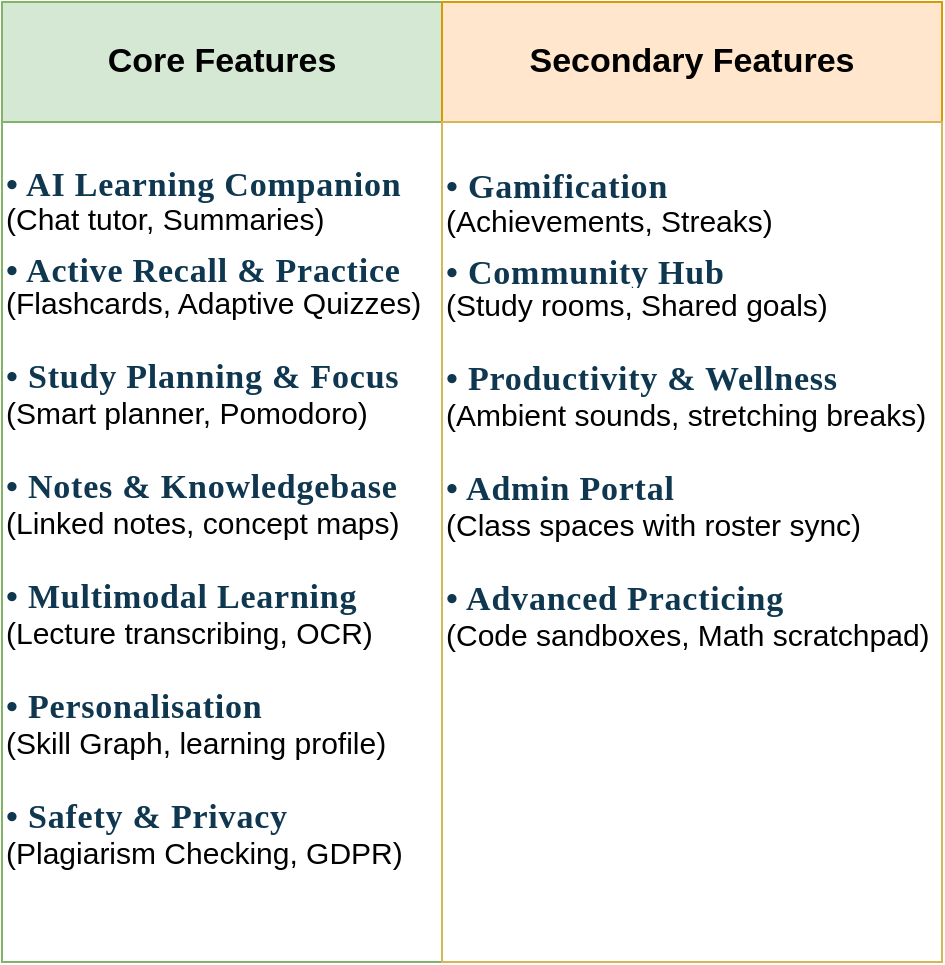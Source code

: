 <mxfile version="28.2.8">
  <diagram name="Page-1" id="dqd7VLHA3TMb-Cpor6RY">
    <mxGraphModel dx="1426" dy="825" grid="1" gridSize="10" guides="1" tooltips="1" connect="1" arrows="1" fold="1" page="1" pageScale="1" pageWidth="827" pageHeight="1169" math="0" shadow="0">
      <root>
        <mxCell id="0" />
        <mxCell id="1" parent="0" />
        <mxCell id="aCBa3Tje2mZpSBNY9Ict-1" value="&lt;b&gt;&lt;font style=&quot;font-size: 17px;&quot;&gt;Core Features&lt;/font&gt;&lt;/b&gt;" style="rounded=0;whiteSpace=wrap;html=1;fillColor=#d5e8d4;strokeColor=#82b366;" vertex="1" parent="1">
          <mxGeometry x="50" y="200" width="220" height="60" as="geometry" />
        </mxCell>
        <mxCell id="aCBa3Tje2mZpSBNY9Ict-2" value="&lt;b&gt;&lt;font style=&quot;font-size: 17px;&quot;&gt;Secondary Features&lt;/font&gt;&lt;/b&gt;" style="rounded=0;whiteSpace=wrap;html=1;fillColor=#ffe6cc;strokeColor=#d79b00;" vertex="1" parent="1">
          <mxGeometry x="270" y="200" width="250" height="60" as="geometry" />
        </mxCell>
        <mxCell id="aCBa3Tje2mZpSBNY9Ict-3" value="&lt;div style=&quot;line-height: 100%;&quot;&gt;&lt;h1 style=&quot;box-sizing: border-box; margin: 10px 0px 0px; padding: 0px; border: 0px; font-variant-ligatures: no-common-ligatures; font-variant-numeric: inherit; font-variant-east-asian: inherit; font-variant-alternates: inherit; font-variant-position: inherit; font-variant-emoji: inherit; font-stretch: inherit; font-family: &amp;quot;Playfair Display&amp;quot;, serif; font-optical-sizing: inherit; font-size-adjust: inherit; font-kerning: inherit; font-feature-settings: inherit; font-variation-settings: inherit; vertical-align: initial; letter-spacing: 0.39px; color: rgb(15, 56, 80); background-color: rgb(255, 255, 255); line-height: 100%;&quot; class=&quot;title-lg&quot;&gt;&lt;font style=&quot;font-size: 17px; line-height: 100%;&quot;&gt;• AI Learning Companion&lt;/font&gt;&lt;/h1&gt;&lt;div&gt;&lt;font style=&quot;font-size: 15px; line-height: 100%;&quot;&gt;(Chat tutor, Summaries)&lt;/font&gt;&lt;/div&gt;&lt;div&gt;&lt;font&gt;&lt;h1 style=&quot;font-size: 17px; box-sizing: border-box; margin: 10px 0px 0px; padding: 0px; border: 0px; font-variant-ligatures: no-common-ligatures; font-variant-numeric: inherit; font-variant-east-asian: inherit; font-variant-alternates: inherit; font-variant-position: inherit; font-variant-emoji: inherit; font-stretch: inherit; font-family: &amp;quot;Playfair Display&amp;quot;, serif; font-optical-sizing: inherit; font-size-adjust: inherit; font-kerning: inherit; font-feature-settings: inherit; font-variation-settings: inherit; vertical-align: initial; letter-spacing: 0.39px; color: rgb(15, 56, 80); background-color: rgb(255, 255, 255); line-height: 100%;&quot; class=&quot;title-lg&quot;&gt;&lt;font style=&quot;font-size: 17px;&quot;&gt;• Active Recall &amp;amp; Practice&lt;/font&gt;&lt;/h1&gt;&lt;div&gt;&lt;font style=&quot;font-size: 15px; line-height: 100%;&quot;&gt;(Flashcards, Adaptive Quizzes)&lt;/font&gt;&lt;/div&gt;&lt;div&gt;&lt;font style=&quot;font-size: 15px; line-height: 100%;&quot;&gt;&lt;h1 style=&quot;box-sizing: border-box; margin: 10px 0px 0px; padding: 0px; border: 0px; font-variant-ligatures: no-common-ligatures; font-variant-numeric: inherit; font-variant-east-asian: inherit; font-variant-alternates: inherit; font-variant-position: inherit; font-variant-emoji: inherit; font-stretch: inherit; font-family: &amp;quot;Playfair Display&amp;quot;, serif; font-optical-sizing: inherit; font-size-adjust: inherit; font-kerning: inherit; font-feature-settings: inherit; font-variation-settings: inherit; vertical-align: initial; letter-spacing: 0.39px; color: rgb(15, 56, 80); background-color: rgb(255, 255, 255); line-height: 100%;&quot; class=&quot;title-lg&quot;&gt;&lt;font style=&quot;font-size: 17px; line-height: 100%;&quot;&gt;• Study Planning &amp;amp; Focus&lt;/font&gt;&lt;/h1&gt;&lt;div style=&quot;font-size: 12px; line-height: 100%;&quot;&gt;&lt;font style=&quot;font-size: 15px; line-height: 100%;&quot;&gt;(Smart planner, Pomodoro)&lt;/font&gt;&lt;/div&gt;&lt;div&gt;&lt;font style=&quot;font-size: 15px;&quot;&gt;&lt;h1 style=&quot;box-sizing: border-box; margin: 10px 0px 0px; padding: 0px; border: 0px; font-variant-ligatures: no-common-ligatures; font-variant-numeric: inherit; font-variant-east-asian: inherit; font-variant-alternates: inherit; font-variant-position: inherit; font-variant-emoji: inherit; font-stretch: inherit; font-family: &amp;quot;Playfair Display&amp;quot;, serif; font-optical-sizing: inherit; font-size-adjust: inherit; font-kerning: inherit; font-feature-settings: inherit; font-variation-settings: inherit; vertical-align: initial; letter-spacing: 0.39px; color: rgb(15, 56, 80); background-color: rgb(255, 255, 255); line-height: 100%;&quot; class=&quot;title-lg&quot;&gt;&lt;font style=&quot;font-size: 17px; line-height: 100%;&quot;&gt;• Notes &amp;amp; Knowledgebase&lt;/font&gt;&lt;/h1&gt;&lt;div style=&quot;font-size: 12px; line-height: 100%;&quot;&gt;&lt;font style=&quot;font-size: 15px; line-height: 100%;&quot;&gt;(Linked notes, concept maps)&lt;/font&gt;&lt;/div&gt;&lt;div style=&quot;font-size: 12px; line-height: 100%;&quot;&gt;&lt;font style=&quot;font-size: 15px; line-height: 100%;&quot;&gt;&lt;h1 style=&quot;box-sizing: border-box; margin: 10px 0px 0px; padding: 0px; border: 0px; font-variant-ligatures: no-common-ligatures; font-variant-numeric: inherit; font-variant-east-asian: inherit; font-variant-alternates: inherit; font-variant-position: inherit; font-variant-emoji: inherit; font-stretch: inherit; font-family: &amp;quot;Playfair Display&amp;quot;, serif; font-optical-sizing: inherit; font-size-adjust: inherit; font-kerning: inherit; font-feature-settings: inherit; font-variation-settings: inherit; vertical-align: initial; letter-spacing: 0.39px; color: rgb(15, 56, 80); background-color: rgb(255, 255, 255); line-height: 30px;&quot; class=&quot;title-lg&quot;&gt;&lt;font style=&quot;font-size: 17px; line-height: 17px;&quot;&gt;• Multimodal Learning&lt;/font&gt;&lt;/h1&gt;&lt;div style=&quot;font-size: 12px; line-height: 12px;&quot;&gt;&lt;font style=&quot;font-size: 15px; line-height: 15px;&quot;&gt;(Lecture transcribing, OCR)&lt;/font&gt;&lt;/div&gt;&lt;div style=&quot;font-size: 12px; line-height: 12px;&quot;&gt;&lt;font style=&quot;font-size: 15px; line-height: 15px;&quot;&gt;&lt;h1 style=&quot;box-sizing: border-box; margin: 10px 0px 0px; padding: 0px; border: 0px; font-variant-ligatures: no-common-ligatures; font-variant-numeric: inherit; font-variant-east-asian: inherit; font-variant-alternates: inherit; font-variant-position: inherit; font-variant-emoji: inherit; font-stretch: inherit; font-family: &amp;quot;Playfair Display&amp;quot;, serif; font-optical-sizing: inherit; font-size-adjust: inherit; font-kerning: inherit; font-feature-settings: inherit; font-variation-settings: inherit; vertical-align: initial; letter-spacing: 0.39px; color: rgb(15, 56, 80); background-color: rgb(255, 255, 255); line-height: 30px;&quot; class=&quot;title-lg&quot;&gt;&lt;font style=&quot;font-size: 17px; line-height: 17px;&quot;&gt;• Personalisation&lt;/font&gt;&lt;/h1&gt;&lt;div style=&quot;font-size: 12px; line-height: 12px;&quot;&gt;&lt;font style=&quot;font-size: 15px; line-height: 15px;&quot;&gt;(Skill Graph, learning profile)&lt;/font&gt;&lt;/div&gt;&lt;div style=&quot;font-size: 12px; line-height: 12px;&quot;&gt;&lt;font style=&quot;font-size: 15px; line-height: 15px;&quot;&gt;&lt;h1 style=&quot;box-sizing: border-box; margin: 10px 0px 0px; padding: 0px; border: 0px; font-variant-ligatures: no-common-ligatures; font-variant-numeric: inherit; font-variant-east-asian: inherit; font-variant-alternates: inherit; font-variant-position: inherit; font-variant-emoji: inherit; font-stretch: inherit; font-family: &amp;quot;Playfair Display&amp;quot;, serif; font-optical-sizing: inherit; font-size-adjust: inherit; font-kerning: inherit; font-feature-settings: inherit; font-variation-settings: inherit; vertical-align: initial; letter-spacing: 0.39px; color: rgb(15, 56, 80); background-color: rgb(255, 255, 255); line-height: 30px;&quot; class=&quot;title-lg&quot;&gt;&lt;font style=&quot;font-size: 17px; line-height: 17px;&quot;&gt;• Safety &amp;amp; Privacy&lt;/font&gt;&lt;/h1&gt;&lt;div style=&quot;font-size: 12px; line-height: 12px;&quot;&gt;&lt;font style=&quot;font-size: 15px; line-height: 15px;&quot;&gt;(Plagiarism Checking, GDPR)&lt;/font&gt;&lt;/div&gt;&lt;div style=&quot;font-size: 12px; line-height: 12px;&quot;&gt;&lt;font style=&quot;font-size: 15px; line-height: 15px;&quot;&gt;&lt;br&gt;&lt;/font&gt;&lt;/div&gt;&lt;div style=&quot;font-size: 12px; line-height: 12px;&quot;&gt;&lt;font style=&quot;font-size: 15px; line-height: 15px;&quot;&gt;&lt;br&gt;&lt;/font&gt;&lt;/div&gt;&lt;div style=&quot;font-size: 12px; line-height: 12px;&quot;&gt;&lt;br&gt;&lt;/div&gt;&lt;/font&gt;&lt;/div&gt;&lt;/font&gt;&lt;/div&gt;&lt;/font&gt;&lt;/div&gt;&lt;/font&gt;&lt;/div&gt;&lt;/font&gt;&lt;/div&gt;&lt;/font&gt;&lt;/div&gt;&lt;/div&gt;" style="rounded=0;whiteSpace=wrap;html=1;align=left;fillColor=default;strokeColor=#82b366;" vertex="1" parent="1">
          <mxGeometry x="50" y="260" width="220" height="420" as="geometry" />
        </mxCell>
        <mxCell id="aCBa3Tje2mZpSBNY9Ict-4" value="&lt;div style=&quot;line-height: 100%;&quot;&gt;&lt;h1 style=&quot;box-sizing: border-box; margin: 10px 0px 0px; padding: 0px; border: 0px; font-variant-ligatures: no-common-ligatures; font-variant-numeric: inherit; font-variant-east-asian: inherit; font-variant-alternates: inherit; font-variant-position: inherit; font-variant-emoji: inherit; font-stretch: inherit; font-family: &amp;quot;Playfair Display&amp;quot;, serif; font-optical-sizing: inherit; font-size-adjust: inherit; font-kerning: inherit; font-feature-settings: inherit; font-variation-settings: inherit; vertical-align: initial; letter-spacing: 0.39px; color: rgb(15, 56, 80); line-height: 90%;&quot; class=&quot;title-lg&quot;&gt;&lt;font style=&quot;font-size: 17px; line-height: 100%; background-color: light-dark(#ffffff, var(--ge-dark-color, #121212));&quot;&gt;• Gamification&lt;/font&gt;&lt;/h1&gt;&lt;div&gt;&lt;font style=&quot;font-size: 15px; line-height: 100%; background-color: light-dark(#ffffff, var(--ge-dark-color, #121212));&quot;&gt;(Achievements, Streaks)&lt;/font&gt;&lt;/div&gt;&lt;div&gt;&lt;font&gt;&lt;h1 style=&quot;font-size: 17px; box-sizing: border-box; margin: 10px 0px 0px; padding: 0px; border: 0px; font-variant-ligatures: no-common-ligatures; font-variant-numeric: inherit; font-variant-east-asian: inherit; font-variant-alternates: inherit; font-variant-position: inherit; font-variant-emoji: inherit; font-stretch: inherit; font-family: &amp;quot;Playfair Display&amp;quot;, serif; font-optical-sizing: inherit; font-size-adjust: inherit; font-kerning: inherit; font-feature-settings: inherit; font-variation-settings: inherit; vertical-align: initial; letter-spacing: 0.39px; color: rgb(15, 56, 80); line-height: 100%;&quot; class=&quot;title-lg&quot;&gt;&lt;font style=&quot;font-size: 17px; background-color: light-dark(#ffffff, var(--ge-dark-color, #121212));&quot;&gt;• Community Hub&lt;/font&gt;&lt;/h1&gt;&lt;div&gt;&lt;font style=&quot;font-size: 15px; line-height: 100%; background-color: light-dark(#ffffff, var(--ge-dark-color, #121212));&quot;&gt;(Study rooms, Shared goals)&lt;/font&gt;&lt;/div&gt;&lt;div&gt;&lt;font style=&quot;font-size: 15px; line-height: 100%;&quot;&gt;&lt;h1 style=&quot;box-sizing: border-box; margin: 10px 0px 0px; padding: 0px; border: 0px; font-variant-ligatures: no-common-ligatures; font-variant-numeric: inherit; font-variant-east-asian: inherit; font-variant-alternates: inherit; font-variant-position: inherit; font-variant-emoji: inherit; font-stretch: inherit; font-family: &amp;quot;Playfair Display&amp;quot;, serif; font-optical-sizing: inherit; font-size-adjust: inherit; font-kerning: inherit; font-feature-settings: inherit; font-variation-settings: inherit; vertical-align: initial; letter-spacing: 0.39px; color: rgb(15, 56, 80); line-height: 100%;&quot; class=&quot;title-lg&quot;&gt;&lt;font style=&quot;font-size: 17px; line-height: 100%; background-color: light-dark(#ffffff, var(--ge-dark-color, #121212));&quot;&gt;• Productivity &amp;amp; Wellness&lt;/font&gt;&lt;/h1&gt;&lt;div style=&quot;font-size: 12px; line-height: 100%;&quot;&gt;&lt;font style=&quot;font-size: 15px; line-height: 100%; background-color: light-dark(#ffffff, var(--ge-dark-color, #121212));&quot;&gt;(Ambient sounds, stretching breaks)&lt;/font&gt;&lt;/div&gt;&lt;div&gt;&lt;font style=&quot;font-size: 15px;&quot;&gt;&lt;h1 style=&quot;box-sizing: border-box; margin: 10px 0px 0px; padding: 0px; border: 0px; font-variant-ligatures: no-common-ligatures; font-variant-numeric: inherit; font-variant-east-asian: inherit; font-variant-alternates: inherit; font-variant-position: inherit; font-variant-emoji: inherit; font-stretch: inherit; font-family: &amp;quot;Playfair Display&amp;quot;, serif; font-optical-sizing: inherit; font-size-adjust: inherit; font-kerning: inherit; font-feature-settings: inherit; font-variation-settings: inherit; vertical-align: initial; letter-spacing: 0.39px; color: rgb(15, 56, 80); line-height: 100%;&quot; class=&quot;title-lg&quot;&gt;&lt;font style=&quot;font-size: 17px; line-height: 100%; background-color: light-dark(#ffffff, var(--ge-dark-color, #121212));&quot;&gt;• Admin Portal&lt;/font&gt;&lt;/h1&gt;&lt;div style=&quot;font-size: 12px; line-height: 100%;&quot;&gt;&lt;font style=&quot;font-size: 15px; line-height: 100%; background-color: light-dark(#ffffff, var(--ge-dark-color, #121212));&quot;&gt;(Class spaces with roster sync)&lt;/font&gt;&lt;/div&gt;&lt;div style=&quot;font-size: 12px; line-height: 100%;&quot;&gt;&lt;font style=&quot;font-size: 15px; line-height: 100%;&quot;&gt;&lt;h1 style=&quot;box-sizing: border-box; margin: 10px 0px 0px; padding: 0px; border: 0px; font-variant-ligatures: no-common-ligatures; font-variant-numeric: inherit; font-variant-east-asian: inherit; font-variant-alternates: inherit; font-variant-position: inherit; font-variant-emoji: inherit; font-stretch: inherit; font-family: &amp;quot;Playfair Display&amp;quot;, serif; font-optical-sizing: inherit; font-size-adjust: inherit; font-kerning: inherit; font-feature-settings: inherit; font-variation-settings: inherit; vertical-align: initial; letter-spacing: 0.39px; color: rgb(15, 56, 80); line-height: 30px;&quot; class=&quot;title-lg&quot;&gt;&lt;span style=&quot;background-color: light-dark(#ffffff, var(--ge-dark-color, #121212));&quot;&gt;&lt;font style=&quot;font-size: 17px; line-height: 17px;&quot;&gt;• &lt;/font&gt;&lt;font style=&quot;font-size: 17px; line-height: 17px; background-color: light-dark(#ffffff, var(--ge-dark-color, #121212));&quot;&gt;Advanced Practicing&lt;/font&gt;&lt;/span&gt;&lt;/h1&gt;&lt;div style=&quot;font-size: 12px; line-height: 12px;&quot;&gt;&lt;font style=&quot;font-size: 15px; line-height: 15px; background-color: light-dark(#ffffff, var(--ge-dark-color, #121212));&quot;&gt;(Code sandboxes, Math scratchpad)&lt;/font&gt;&lt;/div&gt;&lt;div style=&quot;font-size: 12px; line-height: 12px;&quot;&gt;&lt;font style=&quot;font-size: 15px; line-height: 15px; background-color: light-dark(#ffffff, var(--ge-dark-color, #121212));&quot;&gt;&lt;br&gt;&lt;/font&gt;&lt;/div&gt;&lt;div style=&quot;font-size: 12px; line-height: 12px;&quot;&gt;&lt;font style=&quot;font-size: 15px; line-height: 15px; background-color: light-dark(#ffffff, var(--ge-dark-color, #121212));&quot;&gt;&lt;br&gt;&lt;/font&gt;&lt;/div&gt;&lt;div style=&quot;font-size: 12px; line-height: 12px;&quot;&gt;&lt;font style=&quot;font-size: 15px; line-height: 15px; background-color: light-dark(#ffffff, var(--ge-dark-color, #121212));&quot;&gt;&lt;br&gt;&lt;/font&gt;&lt;/div&gt;&lt;div style=&quot;font-size: 12px; line-height: 12px;&quot;&gt;&lt;font style=&quot;font-size: 15px; line-height: 15px; background-color: light-dark(#ffffff, var(--ge-dark-color, #121212));&quot;&gt;&lt;br&gt;&lt;/font&gt;&lt;/div&gt;&lt;div style=&quot;font-size: 12px; line-height: 12px;&quot;&gt;&lt;font style=&quot;font-size: 15px; line-height: 15px; background-color: light-dark(#ffffff, var(--ge-dark-color, #121212));&quot;&gt;&lt;br&gt;&lt;/font&gt;&lt;/div&gt;&lt;div style=&quot;font-size: 12px; line-height: 12px;&quot;&gt;&lt;font style=&quot;font-size: 15px; line-height: 15px; background-color: light-dark(#ffffff, var(--ge-dark-color, #121212));&quot;&gt;&lt;br&gt;&lt;/font&gt;&lt;/div&gt;&lt;div style=&quot;font-size: 12px; line-height: 12px;&quot;&gt;&lt;font style=&quot;font-size: 15px; line-height: 15px; background-color: light-dark(#ffffff, var(--ge-dark-color, #121212));&quot;&gt;&lt;br&gt;&lt;/font&gt;&lt;/div&gt;&lt;div style=&quot;font-size: 12px; line-height: 12px;&quot;&gt;&lt;font style=&quot;font-size: 15px; line-height: 15px; background-color: light-dark(#ffffff, var(--ge-dark-color, #121212));&quot;&gt;&lt;br&gt;&lt;/font&gt;&lt;/div&gt;&lt;div style=&quot;font-size: 12px; line-height: 12px;&quot;&gt;&lt;font style=&quot;font-size: 15px; line-height: 15px; background-color: light-dark(#ffffff, var(--ge-dark-color, #121212));&quot;&gt;&lt;br&gt;&lt;/font&gt;&lt;/div&gt;&lt;div style=&quot;font-size: 12px; line-height: 12px;&quot;&gt;&lt;br&gt;&lt;/div&gt;&lt;/font&gt;&lt;/div&gt;&lt;/font&gt;&lt;/div&gt;&lt;/font&gt;&lt;/div&gt;&lt;/font&gt;&lt;/div&gt;&lt;/div&gt;" style="rounded=0;whiteSpace=wrap;html=1;align=left;fillColor=default;strokeColor=#d6b656;" vertex="1" parent="1">
          <mxGeometry x="270" y="260" width="250" height="420" as="geometry" />
        </mxCell>
      </root>
    </mxGraphModel>
  </diagram>
</mxfile>

